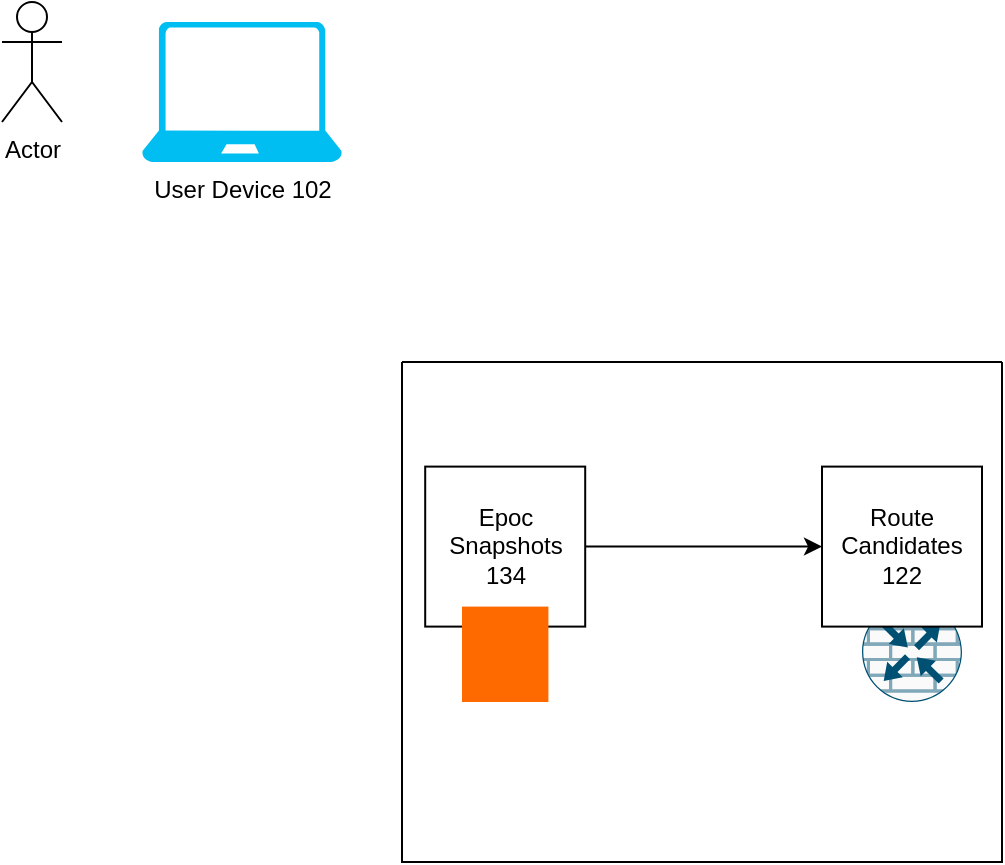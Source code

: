 <mxfile version="28.2.0">
  <diagram name="Page-1" id="BPko7VEiYdoX2oJ_lSy0">
    <mxGraphModel dx="1763" dy="1177" grid="1" gridSize="10" guides="1" tooltips="1" connect="1" arrows="1" fold="1" page="1" pageScale="1" pageWidth="850" pageHeight="1100" math="0" shadow="0">
      <root>
        <mxCell id="0" />
        <mxCell id="1" parent="0" />
        <mxCell id="CHIM27y06WXxc17JIMbP-1" value="Actor" style="shape=umlActor;verticalLabelPosition=bottom;verticalAlign=top;html=1;outlineConnect=0;" vertex="1" parent="1">
          <mxGeometry x="70" y="140" width="30" height="60" as="geometry" />
        </mxCell>
        <mxCell id="CHIM27y06WXxc17JIMbP-2" value="User Device 102&lt;div&gt;&lt;br&gt;&lt;/div&gt;" style="verticalLabelPosition=bottom;html=1;verticalAlign=top;align=center;strokeColor=none;fillColor=#00BEF2;shape=mxgraph.azure.laptop;pointerEvents=1;" vertex="1" parent="1">
          <mxGeometry x="140" y="150" width="100" height="70" as="geometry" />
        </mxCell>
        <mxCell id="CHIM27y06WXxc17JIMbP-9" value="" style="swimlane;startSize=0;" vertex="1" parent="1">
          <mxGeometry x="270" y="320" width="300" height="250" as="geometry" />
        </mxCell>
        <mxCell id="CHIM27y06WXxc17JIMbP-14" value="Epoc Snapshots&lt;div&gt;134&lt;/div&gt;" style="whiteSpace=wrap;html=1;aspect=fixed;" vertex="1" parent="CHIM27y06WXxc17JIMbP-9">
          <mxGeometry x="11.6" y="52.3" width="80" height="80" as="geometry" />
        </mxCell>
        <mxCell id="CHIM27y06WXxc17JIMbP-10" value="" style="points=[];aspect=fixed;html=1;align=center;shadow=0;dashed=0;fillColor=#FF6A00;strokeColor=none;shape=mxgraph.alibaba_cloud.ehpc_elastic_high_performance_computing;" vertex="1" parent="CHIM27y06WXxc17JIMbP-9">
          <mxGeometry x="30" y="122.3" width="43.2" height="47.7" as="geometry" />
        </mxCell>
        <mxCell id="CHIM27y06WXxc17JIMbP-15" value="" style="sketch=0;points=[[0.5,0,0],[1,0.5,0],[0.5,1,0],[0,0.5,0],[0.145,0.145,0],[0.856,0.145,0],[0.855,0.856,0],[0.145,0.855,0]];verticalLabelPosition=bottom;html=1;verticalAlign=top;aspect=fixed;align=center;pointerEvents=1;shape=mxgraph.cisco19.rect;prIcon=router_with_firewall;fillColor=#FAFAFA;strokeColor=#005073;" vertex="1" parent="CHIM27y06WXxc17JIMbP-9">
          <mxGeometry x="230" y="120" width="50" height="50" as="geometry" />
        </mxCell>
        <mxCell id="CHIM27y06WXxc17JIMbP-16" value="Route Candidates&lt;div&gt;&lt;div&gt;122&lt;/div&gt;&lt;/div&gt;" style="whiteSpace=wrap;html=1;aspect=fixed;" vertex="1" parent="CHIM27y06WXxc17JIMbP-9">
          <mxGeometry x="210" y="52.3" width="80" height="80" as="geometry" />
        </mxCell>
        <mxCell id="CHIM27y06WXxc17JIMbP-17" value="" style="endArrow=classic;html=1;rounded=0;exitX=1;exitY=0.5;exitDx=0;exitDy=0;" edge="1" parent="CHIM27y06WXxc17JIMbP-9" source="CHIM27y06WXxc17JIMbP-14" target="CHIM27y06WXxc17JIMbP-16">
          <mxGeometry width="50" height="50" relative="1" as="geometry">
            <mxPoint x="230" y="200" as="sourcePoint" />
            <mxPoint x="280" y="150" as="targetPoint" />
          </mxGeometry>
        </mxCell>
      </root>
    </mxGraphModel>
  </diagram>
</mxfile>
